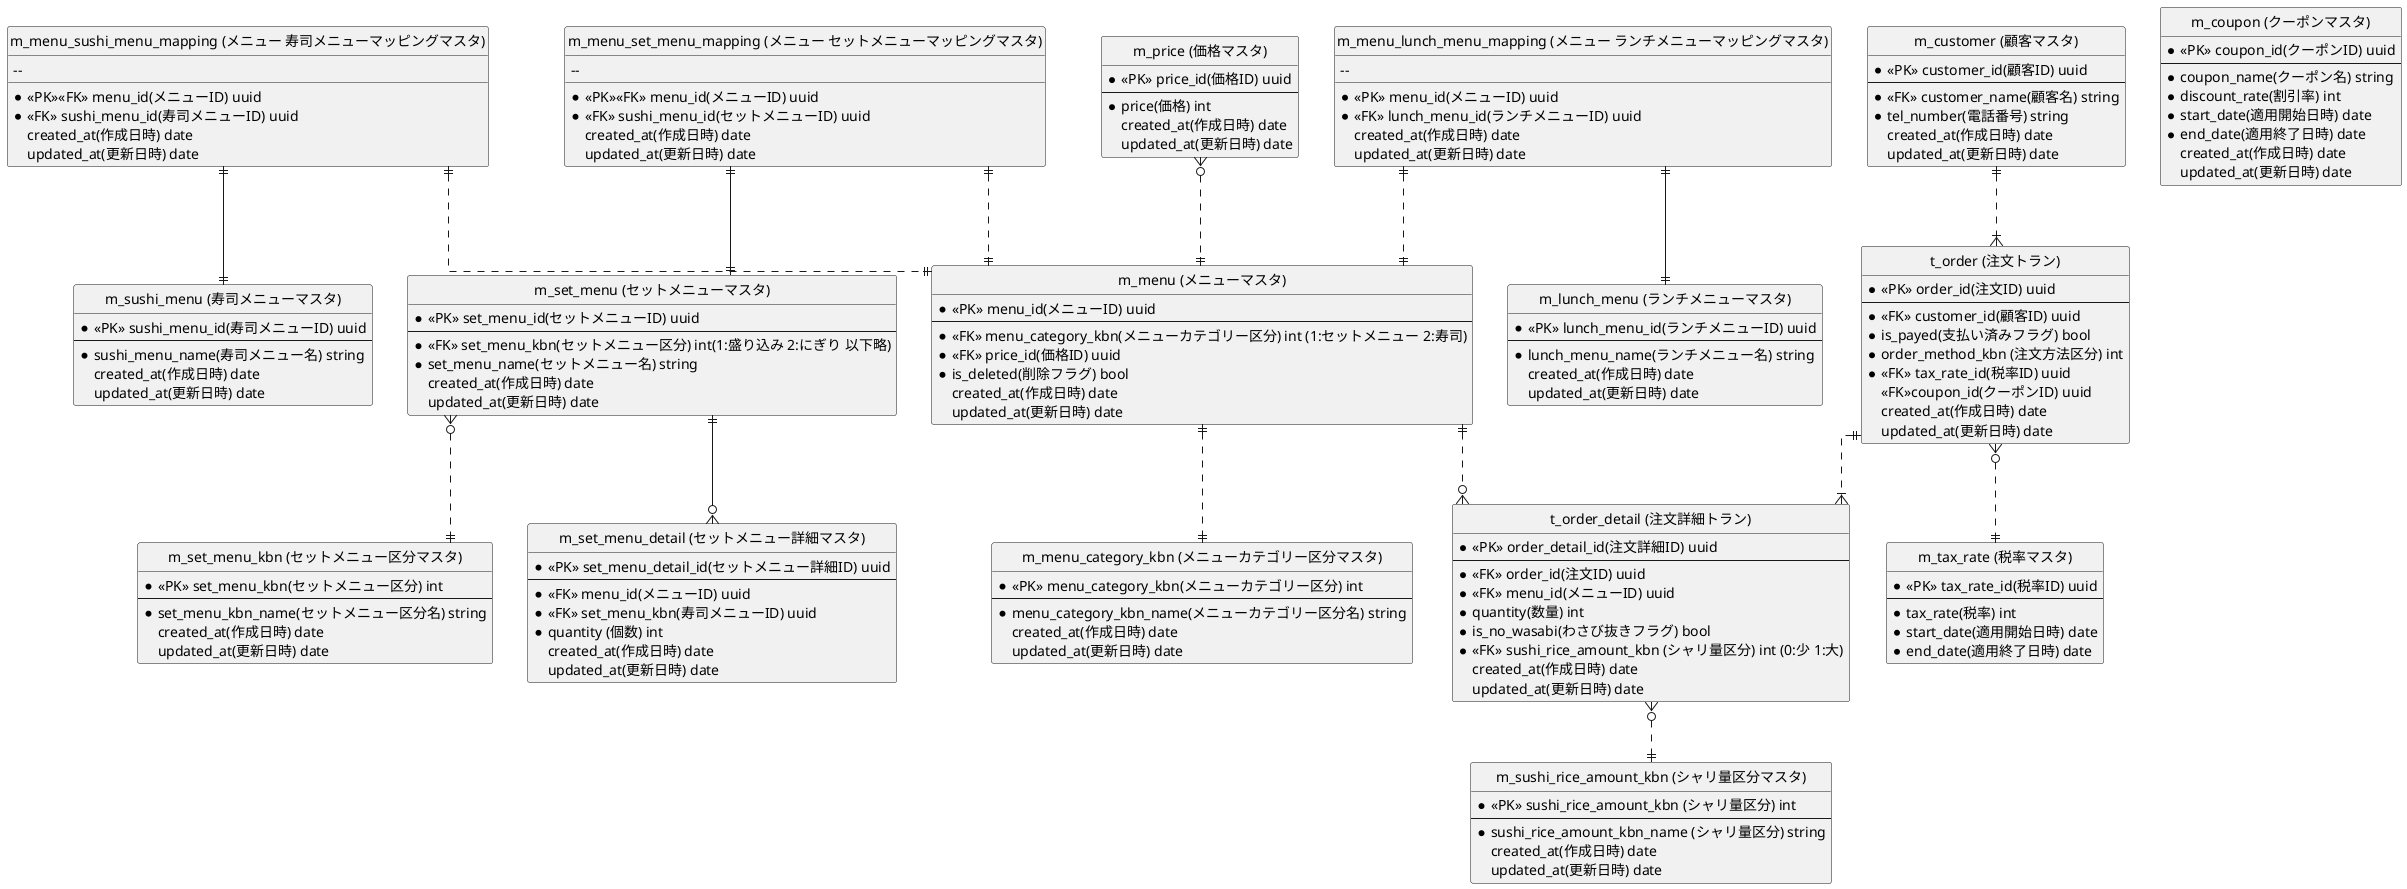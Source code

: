 @startuml test
hide circle
skinparam linetype ortho

entity "m_menu (メニューマスタ)" as m_menu {
     * <<PK>> menu_id(メニューID) uuid
     --
     * <<FK>> menu_category_kbn(メニューカテゴリー区分) int (1:セットメニュー 2:寿司)
     * <<FK>> price_id(価格ID) uuid
     * is_deleted(削除フラグ) bool
     created_at(作成日時) date
     updated_at(更新日時) date
 }

 entity "m_menu_category_kbn (メニューカテゴリー区分マスタ)" as m_menu_category_kbn {
     * <<PK>> menu_category_kbn(メニューカテゴリー区分) int
     --
     * menu_category_kbn_name(メニューカテゴリー区分名) string
     created_at(作成日時) date
     updated_at(更新日時) date
 }

 entity "m_set_menu (セットメニューマスタ)" as m_set_menu {
     * <<PK>> set_menu_id(セットメニューID) uuid
     --
     * <<FK>> set_menu_kbn(セットメニュー区分) int(1:盛り込み 2:にぎり 以下略)
     * set_menu_name(セットメニュー名) string
     created_at(作成日時) date
     updated_at(更新日時) date
 }

 entity "m_set_menu_detail (セットメニュー詳細マスタ)" as m_set_menu_detail {
     * <<PK>> set_menu_detail_id(セットメニュー詳細ID) uuid
     --
     * <<FK>> menu_id(メニューID) uuid
     * <<FK>> set_menu_kbn(寿司メニューID) uuid
     * quantity (個数) int
     created_at(作成日時) date
     updated_at(更新日時) date
 }

 entity "m_set_menu_kbn (セットメニュー区分マスタ)" as m_set_menu_kbn {
     * <<PK>> set_menu_kbn(セットメニュー区分) int
     --
     * set_menu_kbn_name(セットメニュー区分名) string
     created_at(作成日時) date
     updated_at(更新日時) date
 }

 entity "m_menu_sushi_menu_mapping (メニュー 寿司メニューマッピングマスタ)" as m_menu_sushi_menu_mapping {
     * <<PK>><<FK>> menu_id(メニューID) uuid
     -- 
     * <<FK>> sushi_menu_id(寿司メニューID) uuid
     created_at(作成日時) date
     updated_at(更新日時) date
 }

 entity "m_menu_set_menu_mapping (メニュー セットメニューマッピングマスタ)" as m_menu_set_menu_mapping {
     * <<PK>><<FK>> menu_id(メニューID) uuid
     -- 
     * <<FK>> sushi_menu_id(セットメニューID) uuid
     created_at(作成日時) date
     updated_at(更新日時) date
 }

 entity "m_menu_lunch_menu_mapping (メニュー ランチメニューマッピングマスタ)" as m_menu_lunch_menu_mapping {
     * <<PK>> menu_id(メニューID) uuid
     -- 
     * <<FK>> lunch_menu_id(ランチメニューID) uuid
     created_at(作成日時) date
     updated_at(更新日時) date
 }

 entity "m_sushi_menu (寿司メニューマスタ)" as m_sushi_menu {
     * <<PK>> sushi_menu_id(寿司メニューID) uuid
     --
     * sushi_menu_name(寿司メニュー名) string
     created_at(作成日時) date
     updated_at(更新日時) date
 }

 entity "m_lunch_menu (ランチメニューマスタ)" as m_lunch_menu {
     * <<PK>> lunch_menu_id(ランチメニューID) uuid
     --
     * lunch_menu_name(ランチメニュー名) string
     created_at(作成日時) date
     updated_at(更新日時) date
 }

 entity "m_price (価格マスタ)" as m_price {
     * <<PK>> price_id(価格ID) uuid
     --
     * price(価格) int
     created_at(作成日時) date
     updated_at(更新日時) date
 }

entity "m_customer (顧客マスタ)" as m_customer {
     * <<PK>> customer_id(顧客ID) uuid
     --
     * <<FK>> customer_name(顧客名) string
     * tel_number(電話番号) string
     created_at(作成日時) date
     updated_at(更新日時) date
 }

entity "t_order (注文トラン)" as t_order {
     * <<PK>> order_id(注文ID) uuid
     --
     * <<FK>> customer_id(顧客ID) uuid
     * is_payed(支払い済みフラグ) bool
     * order_method_kbn (注文方法区分) int
     * <<FK>> tax_rate_id(税率ID) uuid
     <<FK>>coupon_id(クーポンID) uuid
     created_at(作成日時) date
     updated_at(更新日時) date
 }

 entity "m_coupon (クーポンマスタ)" as m_coupon {
     * <<PK>> coupon_id(クーポンID) uuid
     --
     * coupon_name(クーポン名) string
     * discount_rate(割引率) int
     * start_date(適用開始日時) date
     * end_date(適用終了日時) date
     created_at(作成日時) date
     updated_at(更新日時) date
 }

entity "t_order_detail (注文詳細トラン)" as t_order_detail {
     * <<PK>> order_detail_id(注文詳細ID) uuid
     --
     * <<FK>> order_id(注文ID) uuid
     * <<FK>> menu_id(メニューID) uuid
     * quantity(数量) int
     * is_no_wasabi(わさび抜きフラグ) bool
     * <<FK>> sushi_rice_amount_kbn (シャリ量区分) int (0:少 1:大)
     created_at(作成日時) date
     updated_at(更新日時) date
 }

entity "m_sushi_rice_amount_kbn (シャリ量区分マスタ)" as m_sushi_rice_amount_kbn {
     * <<PK>> sushi_rice_amount_kbn (シャリ量区分) int
     --
     * sushi_rice_amount_kbn_name (シャリ量区分) string
     created_at(作成日時) date
     updated_at(更新日時) date
 }

entity "m_tax_rate (税率マスタ)" as m_tax_rate {
     * <<PK>> tax_rate_id(税率ID) uuid
     --
     * tax_rate(税率) int
     * start_date(適用開始日時) date
     * end_date(適用終了日時) date
 }

 t_order ||..|{ t_order_detail
 m_customer ||..|{ t_order
 m_menu ||..|| m_menu_category_kbn
 m_menu_set_menu_mapping ||--|| m_set_menu
 m_menu_sushi_menu_mapping ||--|| m_sushi_menu
 m_menu_lunch_menu_mapping ||--|| m_lunch_menu
 m_menu ||..o{ t_order_detail
 m_set_menu }o..|| m_set_menu_kbn
 t_order }o..|| m_tax_rate 
 m_price }o..|| m_menu
 t_order_detail }o..|| m_sushi_rice_amount_kbn
 m_set_menu ||--o{ m_set_menu_detail
 m_menu_sushi_menu_mapping ||..|| m_menu
 m_menu_set_menu_mapping ||..|| m_menu
 m_menu_lunch_menu_mapping ||..||m_menu



@enduml